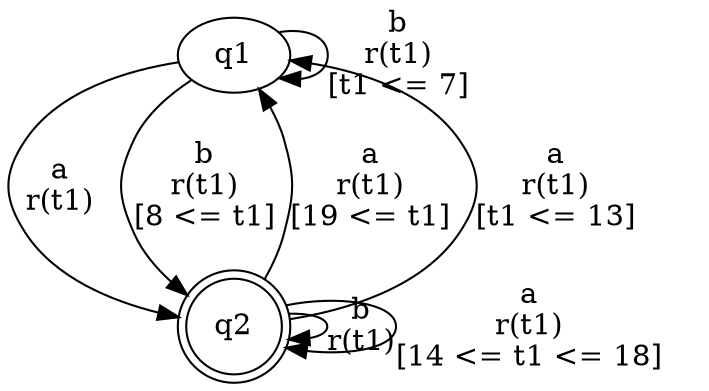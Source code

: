 digraph "tests_1/test24/solution201/solution" {
	q1[label=q1]
	q2[label=q2 shape=doublecircle]
	q1 -> q1[label="b\nr(t1)\n[t1 <= 7]"]
	q1 -> q2[label="a\nr(t1)\n"]
	q2 -> q1[label="a\nr(t1)\n[19 <= t1]"]
	q2 -> q2[label="b\nr(t1)\n"]
	q2 -> q1[label="a\nr(t1)\n[t1 <= 13]"]
	q2 -> q2[label="a\nr(t1)\n[14 <= t1 <= 18]"]
	q1 -> q2[label="b\nr(t1)\n[8 <= t1]"]
}
